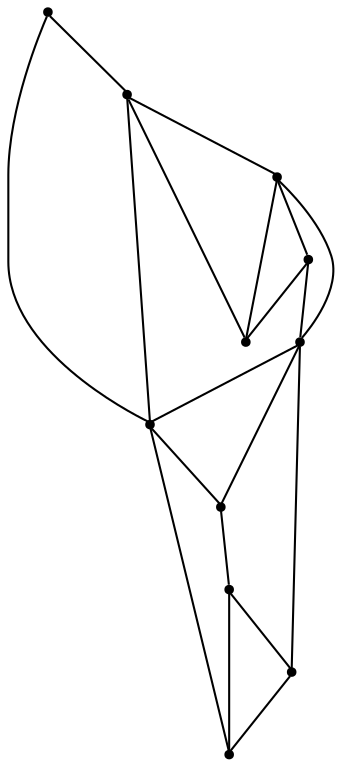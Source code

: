 graph {
  node [shape=point,comment="{\"directed\":false,\"doi\":\"10.1007/11618058_27\",\"figure\":\"8 (2)\"}"]

  v0 [pos="1429.5950944767442,359.72812536991034"]
  v1 [pos="1378.0719340479652,510.98538601037257"]
  v2 [pos="1243.375063590116,713.1750222408414"]
  v3 [pos="1259.551975835756,538.7739932898322"]
  v4 [pos="1260.080250726744,344.0687613053758"]
  v5 [pos="1165.9241460755816,452.6103453202684"]
  v6 [pos="1128.4119867369186,578.9323286576707"]
  v7 [pos="1211.7295376090117,582.1104165279507"]
  v8 [pos="1124.5695539607557,402.8989271684129"]
  v9 [pos="1066.4983920784885,471.0750059647997"]
  v10 [pos="1043.5691156431685,358.3322004838426"]

  v0 -- v1 [id="-1",pos="1429.5950944767442,359.72812536991034 1378.0719340479652,510.98538601037257 1378.0719340479652,510.98538601037257 1378.0719340479652,510.98538601037257"]
  v10 -- v4 [id="-2",pos="1043.5691156431685,358.3322004838426 1260.080250726744,344.0687613053758 1260.080250726744,344.0687613053758 1260.080250726744,344.0687613053758"]
  v9 -- v10 [id="-3",pos="1066.4983920784885,471.0750059647997 1043.5691156431685,358.3322004838426 1043.5691156431685,358.3322004838426 1043.5691156431685,358.3322004838426"]
  v6 -- v4 [id="-4",pos="1128.4119867369186,578.9323286576707 1260.080250726744,344.0687613053758 1260.080250726744,344.0687613053758 1260.080250726744,344.0687613053758"]
  v8 -- v9 [id="-5",pos="1124.5695539607557,402.8989271684129 1066.4983920784885,471.0750059647997 1066.4983920784885,471.0750059647997 1066.4983920784885,471.0750059647997"]
  v8 -- v10 [id="-6",pos="1124.5695539607557,402.8989271684129 1043.5691156431685,358.3322004838426 1043.5691156431685,358.3322004838426 1043.5691156431685,358.3322004838426"]
  v6 -- v9 [id="-7",pos="1128.4119867369186,578.9323286576707 1066.4983920784885,471.0750059647997 1066.4983920784885,471.0750059647997 1066.4983920784885,471.0750059647997"]
  v5 -- v6 [id="-8",pos="1165.9241460755816,452.6103453202684 1128.4119867369186,578.9323286576707 1128.4119867369186,578.9323286576707 1128.4119867369186,578.9323286576707"]
  v5 -- v8 [id="-9",pos="1165.9241460755816,452.6103453202684 1124.5695539607557,402.8989271684129 1124.5695539607557,402.8989271684129 1124.5695539607557,402.8989271684129"]
  v7 -- v6 [id="-10",pos="1211.7295376090117,582.1104165279507 1128.4119867369186,578.9323286576707 1128.4119867369186,578.9323286576707 1128.4119867369186,578.9323286576707"]
  v7 -- v3 [id="-11",pos="1211.7295376090117,582.1104165279507 1259.551975835756,538.7739932898322 1259.551975835756,538.7739932898322 1259.551975835756,538.7739932898322"]
  v2 -- v7 [id="-12",pos="1243.375063590116,713.1750222408414 1211.7295376090117,582.1104165279507 1211.7295376090117,582.1104165279507 1211.7295376090117,582.1104165279507"]
  v2 -- v6 [id="-13",pos="1243.375063590116,713.1750222408414 1128.4119867369186,578.9323286576707 1128.4119867369186,578.9323286576707 1128.4119867369186,578.9323286576707"]
  v4 -- v5 [id="-14",pos="1260.080250726744,344.0687613053758 1165.9241460755816,452.6103453202684 1165.9241460755816,452.6103453202684 1165.9241460755816,452.6103453202684"]
  v4 -- v1 [id="-15",pos="1260.080250726744,344.0687613053758 1378.0719340479652,510.98538601037257 1378.0719340479652,510.98538601037257 1378.0719340479652,510.98538601037257"]
  v3 -- v2 [id="-16",pos="1259.551975835756,538.7739932898322 1243.375063590116,713.1750222408414 1243.375063590116,713.1750222408414 1243.375063590116,713.1750222408414"]
  v4 -- v0 [id="-17",pos="1260.080250726744,344.0687613053758 1429.5950944767442,359.72812536991034 1429.5950944767442,359.72812536991034 1429.5950944767442,359.72812536991034"]
  v1 -- v3 [id="-18",pos="1378.0719340479652,510.98538601037257 1259.551975835756,538.7739932898322 1259.551975835756,538.7739932898322 1259.551975835756,538.7739932898322"]
  v1 -- v2 [id="-19",pos="1378.0719340479652,510.98538601037257 1243.375063590116,713.1750222408414 1243.375063590116,713.1750222408414 1243.375063590116,713.1750222408414"]
}
